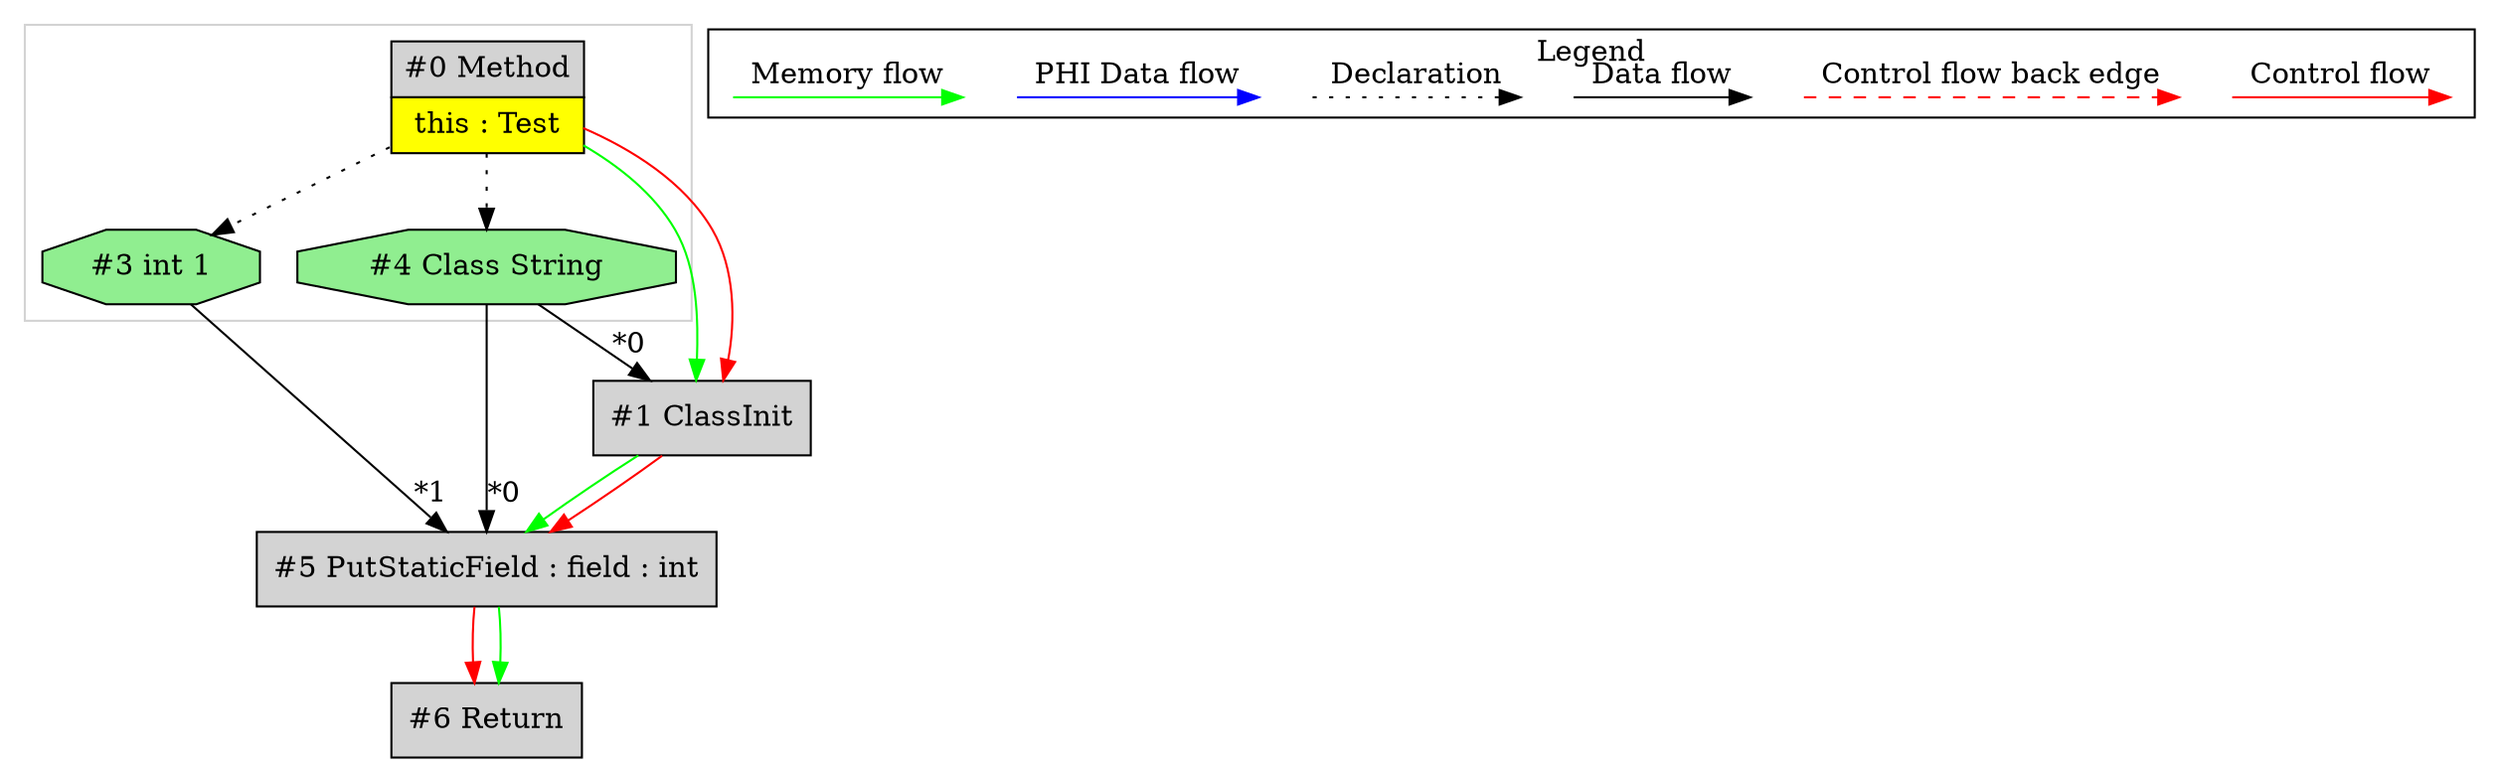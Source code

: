 digraph {
 node0[margin="0", label=<<table border="0" cellborder="1" cellspacing="0" cellpadding="5"><tr><td colspan="1">#0 Method</td></tr><tr><td port="prj2" bgcolor="yellow">this : Test</td></tr></table>>,shape=none, fillcolor=lightgrey, style=filled];
 node3[label="#3 int 1",shape=octagon, fillcolor=lightgreen, style=filled];
 node0 -> node3[style=dotted];
 node5[label="#5 PutStaticField : field : int",shape=box, fillcolor=lightgrey, style=filled];
 node4 -> node5[headlabel="*0", labeldistance=2];
 node3 -> node5[headlabel="*1", labeldistance=2];
 node1 -> node5[labeldistance=2, color=green, constraint=false];
 node1 -> node5[labeldistance=2, color=red, fontcolor=red];
 node1[label="#1 ClassInit",shape=box, fillcolor=lightgrey, style=filled];
 node4 -> node1[headlabel="*0", labeldistance=2];
 node0 -> node1[labeldistance=2, color=green, constraint=false];
 node0 -> node1[labeldistance=2, color=red, fontcolor=red];
 node4[label="#4 Class String",shape=octagon, fillcolor=lightgreen, style=filled];
 node0 -> node4[style=dotted];
 node6[label="#6 Return",shape=box, fillcolor=lightgrey, style=filled];
 node5 -> node6[labeldistance=2, color=red, fontcolor=red];
 node5 -> node6[labeldistance=2, color=green, constraint=false];
 subgraph cluster_0 {
  color=lightgray;
  node0;
  node3;
  node4;
 }
 subgraph cluster_000 {
  label = "Legend";
  node [shape=point]
  {
   rank=same;
   c0 [style = invis];
   c1 [style = invis];
   c2 [style = invis];
   c3 [style = invis];
   d0 [style = invis];
   d1 [style = invis];
   d2 [style = invis];
   d3 [style = invis];
   d4 [style = invis];
   d5 [style = invis];
   d6 [style = invis];
   d7 [style = invis];
  }
  c0 -> c1 [label="Control flow", style=solid, color=red]
  c2 -> c3 [label="Control flow back edge", style=dashed, color=red]
  d0 -> d1 [label="Data flow"]
  d2 -> d3 [label="Declaration", style=dotted]
  d4 -> d5 [label="PHI Data flow", color=blue]
  d6 -> d7 [label="Memory flow", color=green]
 }

}
